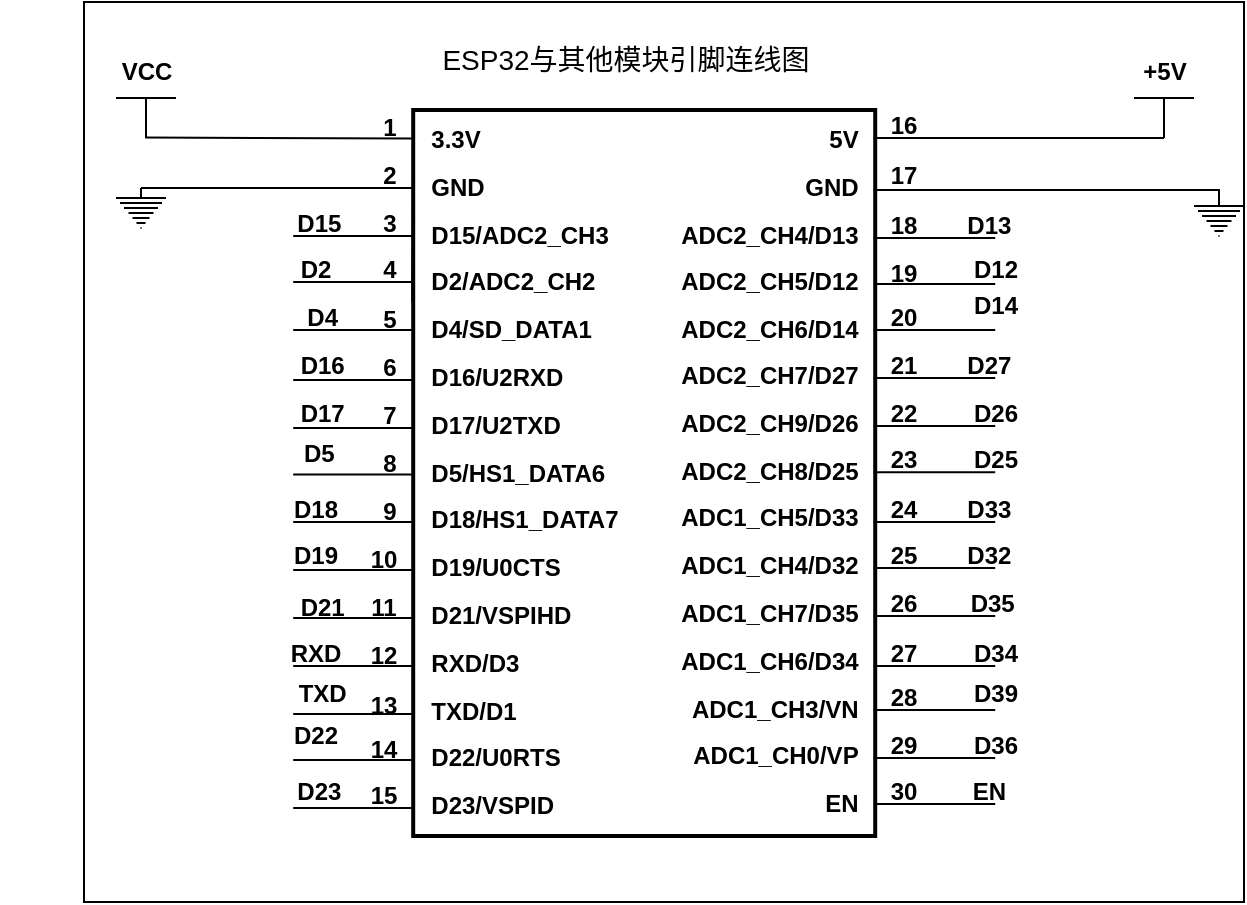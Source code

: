 <mxfile version="26.2.14">
  <diagram name="第 1 页" id="tG3BSYRX7-xQzSVzQyqf">
    <mxGraphModel dx="1008" dy="549" grid="1" gridSize="10" guides="1" tooltips="1" connect="1" arrows="1" fold="1" page="1" pageScale="1" pageWidth="827" pageHeight="1169" math="0" shadow="0">
      <root>
        <mxCell id="0" />
        <mxCell id="1" parent="0" />
        <mxCell id="YcuzAs7cK-M9zxSXpuNz-133" value="" style="rounded=0;whiteSpace=wrap;html=1;" vertex="1" parent="1">
          <mxGeometry x="124" y="106" width="580" height="450" as="geometry" />
        </mxCell>
        <mxCell id="YcuzAs7cK-M9zxSXpuNz-2" value="" style="rounded=0;whiteSpace=wrap;html=1;direction=south;container=1;strokeWidth=2;rotation=0;aspect=fixed;" vertex="1" parent="1">
          <mxGeometry x="288.6" y="160" width="231" height="363" as="geometry">
            <mxRectangle x="250" y="200" width="50" height="40" as="alternateBounds" />
          </mxGeometry>
        </mxCell>
        <mxCell id="YcuzAs7cK-M9zxSXpuNz-11" value="&lt;b&gt;&amp;nbsp; D2/ADC2_CH2&lt;/b&gt;" style="text;html=1;align=left;verticalAlign=middle;whiteSpace=wrap;rounded=0;" vertex="1" parent="YcuzAs7cK-M9zxSXpuNz-2">
          <mxGeometry x="0.85" y="71.396" width="110" height="30" as="geometry" />
        </mxCell>
        <mxCell id="YcuzAs7cK-M9zxSXpuNz-12" value="&lt;b&gt;&amp;nbsp; D4/SD_DATA1&lt;/b&gt;" style="text;html=1;align=left;verticalAlign=middle;whiteSpace=wrap;rounded=0;" vertex="1" parent="YcuzAs7cK-M9zxSXpuNz-2">
          <mxGeometry x="0.85" y="95.201" width="110" height="30" as="geometry" />
        </mxCell>
        <mxCell id="YcuzAs7cK-M9zxSXpuNz-13" value="&lt;b&gt;&amp;nbsp; D16/U2RXD&lt;/b&gt;" style="text;html=1;align=left;verticalAlign=middle;whiteSpace=wrap;rounded=0;" vertex="1" parent="YcuzAs7cK-M9zxSXpuNz-2">
          <mxGeometry x="0.85" y="118.996" width="100" height="30" as="geometry" />
        </mxCell>
        <mxCell id="YcuzAs7cK-M9zxSXpuNz-14" value="&lt;b&gt;&amp;nbsp; D17/U2TXD&lt;/b&gt;" style="text;html=1;align=left;verticalAlign=middle;whiteSpace=wrap;rounded=0;" vertex="1" parent="YcuzAs7cK-M9zxSXpuNz-2">
          <mxGeometry y="142.802" width="90" height="30" as="geometry" />
        </mxCell>
        <mxCell id="YcuzAs7cK-M9zxSXpuNz-15" value="&lt;b&gt;&amp;nbsp; D5/HS1_DATA6&lt;/b&gt;" style="text;html=1;align=left;verticalAlign=middle;whiteSpace=wrap;rounded=0;" vertex="1" parent="YcuzAs7cK-M9zxSXpuNz-2">
          <mxGeometry y="166.597" width="120" height="30" as="geometry" />
        </mxCell>
        <mxCell id="YcuzAs7cK-M9zxSXpuNz-16" value="&lt;b&gt;&amp;nbsp; D18/HS1_DATA7&lt;/b&gt;" style="text;html=1;align=left;verticalAlign=middle;whiteSpace=wrap;rounded=0;" vertex="1" parent="YcuzAs7cK-M9zxSXpuNz-2">
          <mxGeometry y="190.403" width="120" height="30" as="geometry" />
        </mxCell>
        <mxCell id="YcuzAs7cK-M9zxSXpuNz-17" value="&lt;b&gt;&amp;nbsp; D19/U0CTS&lt;/b&gt;" style="text;html=1;align=left;verticalAlign=middle;whiteSpace=wrap;rounded=0;" vertex="1" parent="YcuzAs7cK-M9zxSXpuNz-2">
          <mxGeometry y="214.198" width="90" height="30" as="geometry" />
        </mxCell>
        <mxCell id="YcuzAs7cK-M9zxSXpuNz-18" value="&lt;b&gt;&amp;nbsp; D21/VSPIHD&lt;/b&gt;" style="text;html=1;align=left;verticalAlign=middle;whiteSpace=wrap;rounded=0;" vertex="1" parent="YcuzAs7cK-M9zxSXpuNz-2">
          <mxGeometry y="238.004" width="100" height="30" as="geometry" />
        </mxCell>
        <mxCell id="YcuzAs7cK-M9zxSXpuNz-19" value="&lt;b&gt;&amp;nbsp; RXD/D3&lt;/b&gt;" style="text;html=1;align=left;verticalAlign=middle;whiteSpace=wrap;rounded=0;" vertex="1" parent="YcuzAs7cK-M9zxSXpuNz-2">
          <mxGeometry y="261.799" width="70" height="30" as="geometry" />
        </mxCell>
        <mxCell id="YcuzAs7cK-M9zxSXpuNz-20" value="&lt;b&gt;&amp;nbsp; TXD/D1&lt;/b&gt;" style="text;html=1;align=left;verticalAlign=middle;whiteSpace=wrap;rounded=0;" vertex="1" parent="YcuzAs7cK-M9zxSXpuNz-2">
          <mxGeometry y="285.604" width="70" height="30" as="geometry" />
        </mxCell>
        <mxCell id="YcuzAs7cK-M9zxSXpuNz-21" value="&lt;b&gt;&amp;nbsp; D22/U0RTS&lt;/b&gt;" style="text;html=1;align=left;verticalAlign=middle;whiteSpace=wrap;rounded=0;" vertex="1" parent="YcuzAs7cK-M9zxSXpuNz-2">
          <mxGeometry y="309.399" width="90" height="30" as="geometry" />
        </mxCell>
        <mxCell id="YcuzAs7cK-M9zxSXpuNz-22" value="&lt;b&gt;&amp;nbsp; D23/VSPID&lt;/b&gt;" style="text;html=1;align=left;verticalAlign=middle;whiteSpace=wrap;rounded=0;" vertex="1" parent="YcuzAs7cK-M9zxSXpuNz-2">
          <mxGeometry y="333.205" width="90" height="30" as="geometry" />
        </mxCell>
        <mxCell id="YcuzAs7cK-M9zxSXpuNz-23" value="&lt;b&gt;5V&amp;nbsp;&amp;nbsp;&lt;/b&gt;" style="text;html=1;align=right;verticalAlign=middle;whiteSpace=wrap;rounded=0;" vertex="1" parent="YcuzAs7cK-M9zxSXpuNz-2">
          <mxGeometry x="180.9" width="50" height="30" as="geometry" />
        </mxCell>
        <mxCell id="YcuzAs7cK-M9zxSXpuNz-26" value="&lt;b&gt;ADC2_CH4/D13&amp;nbsp;&amp;nbsp;&lt;/b&gt;" style="text;html=1;align=right;verticalAlign=middle;whiteSpace=wrap;rounded=0;" vertex="1" parent="YcuzAs7cK-M9zxSXpuNz-2">
          <mxGeometry x="110.9" y="47.601" width="120" height="30" as="geometry" />
        </mxCell>
        <mxCell id="YcuzAs7cK-M9zxSXpuNz-24" value="GND&amp;nbsp;&amp;nbsp;" style="text;html=1;align=right;verticalAlign=middle;whiteSpace=wrap;rounded=0;fontStyle=1" vertex="1" parent="YcuzAs7cK-M9zxSXpuNz-2">
          <mxGeometry x="110.9" y="23.8" width="120" height="30" as="geometry" />
        </mxCell>
        <mxCell id="YcuzAs7cK-M9zxSXpuNz-27" value="&lt;b&gt;ADC2_CH5/D12&amp;nbsp;&amp;nbsp;&lt;/b&gt;" style="text;html=1;align=right;verticalAlign=middle;whiteSpace=wrap;rounded=0;" vertex="1" parent="YcuzAs7cK-M9zxSXpuNz-2">
          <mxGeometry x="110.9" y="71.401" width="120" height="30" as="geometry" />
        </mxCell>
        <mxCell id="YcuzAs7cK-M9zxSXpuNz-28" value="&lt;b&gt;ADC2_CH6/D14&amp;nbsp;&amp;nbsp;&lt;/b&gt;" style="text;html=1;align=right;verticalAlign=middle;whiteSpace=wrap;rounded=0;" vertex="1" parent="YcuzAs7cK-M9zxSXpuNz-2">
          <mxGeometry x="110.9" y="95.201" width="120" height="30" as="geometry" />
        </mxCell>
        <mxCell id="YcuzAs7cK-M9zxSXpuNz-29" value="&lt;b&gt;ADC2_CH7/D27&amp;nbsp;&amp;nbsp;&lt;/b&gt;" style="text;html=1;align=right;verticalAlign=middle;whiteSpace=wrap;rounded=0;" vertex="1" parent="YcuzAs7cK-M9zxSXpuNz-2">
          <mxGeometry x="110.9" y="118.002" width="120" height="30" as="geometry" />
        </mxCell>
        <mxCell id="YcuzAs7cK-M9zxSXpuNz-30" value="&lt;b&gt;ADC2_CH9/D26&amp;nbsp;&amp;nbsp;&lt;/b&gt;" style="text;html=1;align=right;verticalAlign=middle;whiteSpace=wrap;rounded=0;" vertex="1" parent="YcuzAs7cK-M9zxSXpuNz-2">
          <mxGeometry x="110.9" y="141.802" width="120" height="30" as="geometry" />
        </mxCell>
        <mxCell id="YcuzAs7cK-M9zxSXpuNz-31" value="&lt;b&gt;ADC2_CH8/D25&amp;nbsp;&amp;nbsp;&lt;/b&gt;" style="text;html=1;align=right;verticalAlign=middle;whiteSpace=wrap;rounded=0;" vertex="1" parent="YcuzAs7cK-M9zxSXpuNz-2">
          <mxGeometry x="110.9" y="165.602" width="120" height="30" as="geometry" />
        </mxCell>
        <mxCell id="YcuzAs7cK-M9zxSXpuNz-32" value="&lt;b&gt;ADC1_CH5/D33&amp;nbsp;&amp;nbsp;&lt;/b&gt;" style="text;html=1;align=right;verticalAlign=middle;whiteSpace=wrap;rounded=0;" vertex="1" parent="YcuzAs7cK-M9zxSXpuNz-2">
          <mxGeometry x="110.9" y="189.402" width="120" height="30" as="geometry" />
        </mxCell>
        <mxCell id="YcuzAs7cK-M9zxSXpuNz-33" value="&lt;b&gt;ADC1_CH4/D32&amp;nbsp;&amp;nbsp;&lt;/b&gt;" style="text;html=1;align=right;verticalAlign=middle;whiteSpace=wrap;rounded=0;" vertex="1" parent="YcuzAs7cK-M9zxSXpuNz-2">
          <mxGeometry x="110.9" y="213.203" width="120" height="30" as="geometry" />
        </mxCell>
        <mxCell id="YcuzAs7cK-M9zxSXpuNz-34" value="&lt;b&gt;ADC1_CH7/D35&amp;nbsp;&amp;nbsp;&lt;/b&gt;" style="text;html=1;align=right;verticalAlign=middle;whiteSpace=wrap;rounded=0;" vertex="1" parent="YcuzAs7cK-M9zxSXpuNz-2">
          <mxGeometry x="110.9" y="237.003" width="120" height="30" as="geometry" />
        </mxCell>
        <mxCell id="YcuzAs7cK-M9zxSXpuNz-35" value="&lt;b&gt;ADC1_CH6/D34&amp;nbsp;&amp;nbsp;&lt;/b&gt;" style="text;html=1;align=right;verticalAlign=middle;whiteSpace=wrap;rounded=0;" vertex="1" parent="YcuzAs7cK-M9zxSXpuNz-2">
          <mxGeometry x="110.9" y="260.803" width="120" height="30" as="geometry" />
        </mxCell>
        <mxCell id="YcuzAs7cK-M9zxSXpuNz-36" value="&lt;b&gt;ADC1_CH3/VN&amp;nbsp;&amp;nbsp;&lt;/b&gt;" style="text;html=1;align=right;verticalAlign=middle;whiteSpace=wrap;rounded=0;" vertex="1" parent="YcuzAs7cK-M9zxSXpuNz-2">
          <mxGeometry x="120.9" y="284.604" width="110" height="30" as="geometry" />
        </mxCell>
        <mxCell id="YcuzAs7cK-M9zxSXpuNz-37" value="&lt;b&gt;ADC1_CH0/VP&amp;nbsp;&amp;nbsp;&lt;/b&gt;" style="text;html=1;align=right;verticalAlign=middle;whiteSpace=wrap;rounded=0;" vertex="1" parent="YcuzAs7cK-M9zxSXpuNz-2">
          <mxGeometry x="120.9" y="308.404" width="110" height="30" as="geometry" />
        </mxCell>
        <mxCell id="YcuzAs7cK-M9zxSXpuNz-38" value="&lt;b&gt;EN&amp;nbsp;&amp;nbsp;&lt;/b&gt;" style="text;html=1;align=right;verticalAlign=middle;whiteSpace=wrap;rounded=0;" vertex="1" parent="YcuzAs7cK-M9zxSXpuNz-2">
          <mxGeometry x="180.9" y="332.204" width="50" height="30" as="geometry" />
        </mxCell>
        <mxCell id="YcuzAs7cK-M9zxSXpuNz-10" value="&lt;b&gt;&amp;nbsp; D15/ADC2_CH3&lt;/b&gt;" style="text;html=1;align=left;verticalAlign=middle;whiteSpace=wrap;rounded=0;" vertex="1" parent="YcuzAs7cK-M9zxSXpuNz-2">
          <mxGeometry x="0.858" y="47.601" width="120" height="30" as="geometry" />
        </mxCell>
        <mxCell id="YcuzAs7cK-M9zxSXpuNz-9" value="&lt;b&gt;&amp;nbsp; GND&lt;/b&gt;" style="text;html=1;align=left;verticalAlign=middle;whiteSpace=wrap;rounded=0;" vertex="1" parent="YcuzAs7cK-M9zxSXpuNz-2">
          <mxGeometry x="0.86" y="23.8" width="60" height="30" as="geometry" />
        </mxCell>
        <mxCell id="YcuzAs7cK-M9zxSXpuNz-8" value="&lt;b&gt;&amp;nbsp; 3.3V&lt;/b&gt;" style="text;html=1;align=left;verticalAlign=middle;whiteSpace=wrap;rounded=0;" vertex="1" parent="YcuzAs7cK-M9zxSXpuNz-2">
          <mxGeometry x="0.855" width="50" height="30" as="geometry" />
        </mxCell>
        <mxCell id="YcuzAs7cK-M9zxSXpuNz-7" value="&lt;font style=&quot;font-size: 14px;&quot;&gt;ESP32与其他模块引脚连线图&lt;/font&gt;" style="text;html=1;align=center;verticalAlign=middle;whiteSpace=wrap;rounded=0;" vertex="1" parent="1">
          <mxGeometry x="269.6" y="120" width="250" height="30" as="geometry" />
        </mxCell>
        <mxCell id="YcuzAs7cK-M9zxSXpuNz-102" value="" style="endArrow=none;html=1;rounded=0;edgeStyle=orthogonalEdgeStyle;exitX=0.486;exitY=0.16;exitDx=0;exitDy=0;exitPerimeter=0;" edge="1" parent="1">
          <mxGeometry width="50" height="50" relative="1" as="geometry">
            <mxPoint x="154.58" y="173.8" as="sourcePoint" />
            <mxPoint x="288.12" y="256" as="targetPoint" />
          </mxGeometry>
        </mxCell>
        <mxCell id="YcuzAs7cK-M9zxSXpuNz-103" value="" style="endArrow=none;html=1;rounded=0;exitX=0.5;exitY=0;exitDx=0;exitDy=0;exitPerimeter=0;" edge="1" parent="1" source="YcuzAs7cK-M9zxSXpuNz-240">
          <mxGeometry width="50" height="50" relative="1" as="geometry">
            <mxPoint x="228.6" y="199" as="sourcePoint" />
            <mxPoint x="288.6" y="199" as="targetPoint" />
          </mxGeometry>
        </mxCell>
        <mxCell id="YcuzAs7cK-M9zxSXpuNz-104" value="" style="endArrow=none;html=1;rounded=0;" edge="1" parent="1">
          <mxGeometry width="50" height="50" relative="1" as="geometry">
            <mxPoint x="228.6" y="223" as="sourcePoint" />
            <mxPoint x="288.6" y="223" as="targetPoint" />
          </mxGeometry>
        </mxCell>
        <mxCell id="YcuzAs7cK-M9zxSXpuNz-105" value="" style="endArrow=none;html=1;rounded=0;" edge="1" parent="1">
          <mxGeometry width="50" height="50" relative="1" as="geometry">
            <mxPoint x="228.6" y="246" as="sourcePoint" />
            <mxPoint x="288.6" y="246" as="targetPoint" />
          </mxGeometry>
        </mxCell>
        <mxCell id="YcuzAs7cK-M9zxSXpuNz-106" value="" style="endArrow=none;html=1;rounded=0;" edge="1" parent="1">
          <mxGeometry width="50" height="50" relative="1" as="geometry">
            <mxPoint x="228.6" y="270" as="sourcePoint" />
            <mxPoint x="288.6" y="270" as="targetPoint" />
          </mxGeometry>
        </mxCell>
        <mxCell id="YcuzAs7cK-M9zxSXpuNz-107" value="" style="endArrow=none;html=1;rounded=0;" edge="1" parent="1">
          <mxGeometry width="50" height="50" relative="1" as="geometry">
            <mxPoint x="228.6" y="295" as="sourcePoint" />
            <mxPoint x="288.6" y="295" as="targetPoint" />
          </mxGeometry>
        </mxCell>
        <mxCell id="YcuzAs7cK-M9zxSXpuNz-108" value="" style="endArrow=none;html=1;rounded=0;" edge="1" parent="1">
          <mxGeometry width="50" height="50" relative="1" as="geometry">
            <mxPoint x="228.6" y="319" as="sourcePoint" />
            <mxPoint x="288.6" y="319" as="targetPoint" />
          </mxGeometry>
        </mxCell>
        <mxCell id="YcuzAs7cK-M9zxSXpuNz-109" value="" style="endArrow=none;html=1;rounded=0;" edge="1" parent="1">
          <mxGeometry width="50" height="50" relative="1" as="geometry">
            <mxPoint x="228.6" y="342.21" as="sourcePoint" />
            <mxPoint x="288.6" y="342.21" as="targetPoint" />
          </mxGeometry>
        </mxCell>
        <mxCell id="YcuzAs7cK-M9zxSXpuNz-110" value="" style="endArrow=none;html=1;rounded=0;" edge="1" parent="1">
          <mxGeometry width="50" height="50" relative="1" as="geometry">
            <mxPoint x="228.6" y="366" as="sourcePoint" />
            <mxPoint x="288.6" y="366" as="targetPoint" />
          </mxGeometry>
        </mxCell>
        <mxCell id="YcuzAs7cK-M9zxSXpuNz-111" value="" style="endArrow=none;html=1;rounded=0;" edge="1" parent="1">
          <mxGeometry width="50" height="50" relative="1" as="geometry">
            <mxPoint x="228.6" y="390" as="sourcePoint" />
            <mxPoint x="288.6" y="390" as="targetPoint" />
          </mxGeometry>
        </mxCell>
        <mxCell id="YcuzAs7cK-M9zxSXpuNz-112" value="" style="endArrow=none;html=1;rounded=0;" edge="1" parent="1">
          <mxGeometry width="50" height="50" relative="1" as="geometry">
            <mxPoint x="228.6" y="414" as="sourcePoint" />
            <mxPoint x="288.6" y="414" as="targetPoint" />
          </mxGeometry>
        </mxCell>
        <mxCell id="YcuzAs7cK-M9zxSXpuNz-113" value="" style="endArrow=none;html=1;rounded=0;" edge="1" parent="1">
          <mxGeometry width="50" height="50" relative="1" as="geometry">
            <mxPoint x="228.6" y="438" as="sourcePoint" />
            <mxPoint x="288.6" y="438" as="targetPoint" />
          </mxGeometry>
        </mxCell>
        <mxCell id="YcuzAs7cK-M9zxSXpuNz-114" value="" style="endArrow=none;html=1;rounded=0;" edge="1" parent="1">
          <mxGeometry width="50" height="50" relative="1" as="geometry">
            <mxPoint x="228.6" y="462" as="sourcePoint" />
            <mxPoint x="288.6" y="462" as="targetPoint" />
          </mxGeometry>
        </mxCell>
        <mxCell id="YcuzAs7cK-M9zxSXpuNz-115" value="" style="endArrow=none;html=1;rounded=0;" edge="1" parent="1">
          <mxGeometry width="50" height="50" relative="1" as="geometry">
            <mxPoint x="228.6" y="485" as="sourcePoint" />
            <mxPoint x="288.6" y="485" as="targetPoint" />
          </mxGeometry>
        </mxCell>
        <mxCell id="YcuzAs7cK-M9zxSXpuNz-116" value="" style="endArrow=none;html=1;rounded=0;" edge="1" parent="1">
          <mxGeometry width="50" height="50" relative="1" as="geometry">
            <mxPoint x="228.6" y="509" as="sourcePoint" />
            <mxPoint x="288.6" y="509" as="targetPoint" />
          </mxGeometry>
        </mxCell>
        <mxCell id="YcuzAs7cK-M9zxSXpuNz-117" value="" style="endArrow=none;html=1;rounded=0;entryX=0.5;entryY=0;entryDx=0;entryDy=0;entryPerimeter=0;" edge="1" parent="1" target="YcuzAs7cK-M9zxSXpuNz-260">
          <mxGeometry width="50" height="50" relative="1" as="geometry">
            <mxPoint x="519.6" y="174" as="sourcePoint" />
            <mxPoint x="579.6" y="174" as="targetPoint" />
          </mxGeometry>
        </mxCell>
        <mxCell id="YcuzAs7cK-M9zxSXpuNz-119" value="" style="endArrow=none;html=1;rounded=0;entryX=0.5;entryY=0;entryDx=0;entryDy=0;entryPerimeter=0;edgeStyle=orthogonalEdgeStyle;" edge="1" parent="1" target="YcuzAs7cK-M9zxSXpuNz-249">
          <mxGeometry width="50" height="50" relative="1" as="geometry">
            <mxPoint x="519.6" y="199" as="sourcePoint" />
            <mxPoint x="579.6" y="199" as="targetPoint" />
            <Array as="points">
              <mxPoint x="520" y="200" />
              <mxPoint x="692" y="200" />
            </Array>
          </mxGeometry>
        </mxCell>
        <mxCell id="YcuzAs7cK-M9zxSXpuNz-120" value="" style="endArrow=none;html=1;rounded=0;" edge="1" parent="1">
          <mxGeometry width="50" height="50" relative="1" as="geometry">
            <mxPoint x="519.6" y="224" as="sourcePoint" />
            <mxPoint x="579.6" y="224" as="targetPoint" />
          </mxGeometry>
        </mxCell>
        <mxCell id="YcuzAs7cK-M9zxSXpuNz-121" value="" style="endArrow=none;html=1;rounded=0;" edge="1" parent="1">
          <mxGeometry width="50" height="50" relative="1" as="geometry">
            <mxPoint x="519.6" y="247" as="sourcePoint" />
            <mxPoint x="579.6" y="247" as="targetPoint" />
          </mxGeometry>
        </mxCell>
        <mxCell id="YcuzAs7cK-M9zxSXpuNz-122" value="" style="endArrow=none;html=1;rounded=0;" edge="1" parent="1">
          <mxGeometry width="50" height="50" relative="1" as="geometry">
            <mxPoint x="519.6" y="270" as="sourcePoint" />
            <mxPoint x="579.6" y="270" as="targetPoint" />
          </mxGeometry>
        </mxCell>
        <mxCell id="YcuzAs7cK-M9zxSXpuNz-123" value="" style="endArrow=none;html=1;rounded=0;" edge="1" parent="1">
          <mxGeometry width="50" height="50" relative="1" as="geometry">
            <mxPoint x="519.6" y="294" as="sourcePoint" />
            <mxPoint x="579.6" y="294" as="targetPoint" />
          </mxGeometry>
        </mxCell>
        <mxCell id="YcuzAs7cK-M9zxSXpuNz-124" value="" style="endArrow=none;html=1;rounded=0;" edge="1" parent="1">
          <mxGeometry width="50" height="50" relative="1" as="geometry">
            <mxPoint x="519.6" y="318" as="sourcePoint" />
            <mxPoint x="579.6" y="318" as="targetPoint" />
          </mxGeometry>
        </mxCell>
        <mxCell id="YcuzAs7cK-M9zxSXpuNz-125" value="" style="endArrow=none;html=1;rounded=0;" edge="1" parent="1">
          <mxGeometry width="50" height="50" relative="1" as="geometry">
            <mxPoint x="519.6" y="341.16" as="sourcePoint" />
            <mxPoint x="579.6" y="341.16" as="targetPoint" />
          </mxGeometry>
        </mxCell>
        <mxCell id="YcuzAs7cK-M9zxSXpuNz-126" value="" style="endArrow=none;html=1;rounded=0;" edge="1" parent="1">
          <mxGeometry width="50" height="50" relative="1" as="geometry">
            <mxPoint x="519.6" y="366" as="sourcePoint" />
            <mxPoint x="579.6" y="366" as="targetPoint" />
          </mxGeometry>
        </mxCell>
        <mxCell id="YcuzAs7cK-M9zxSXpuNz-127" value="" style="endArrow=none;html=1;rounded=0;" edge="1" parent="1">
          <mxGeometry width="50" height="50" relative="1" as="geometry">
            <mxPoint x="519.6" y="389" as="sourcePoint" />
            <mxPoint x="579.6" y="389" as="targetPoint" />
          </mxGeometry>
        </mxCell>
        <mxCell id="YcuzAs7cK-M9zxSXpuNz-128" value="" style="endArrow=none;html=1;rounded=0;" edge="1" parent="1">
          <mxGeometry width="50" height="50" relative="1" as="geometry">
            <mxPoint x="519.6" y="413" as="sourcePoint" />
            <mxPoint x="579.6" y="413" as="targetPoint" />
          </mxGeometry>
        </mxCell>
        <mxCell id="YcuzAs7cK-M9zxSXpuNz-129" value="" style="endArrow=none;html=1;rounded=0;" edge="1" parent="1">
          <mxGeometry width="50" height="50" relative="1" as="geometry">
            <mxPoint x="519.6" y="438" as="sourcePoint" />
            <mxPoint x="579.6" y="438" as="targetPoint" />
          </mxGeometry>
        </mxCell>
        <mxCell id="YcuzAs7cK-M9zxSXpuNz-130" value="" style="endArrow=none;html=1;rounded=0;" edge="1" parent="1">
          <mxGeometry width="50" height="50" relative="1" as="geometry">
            <mxPoint x="519.6" y="460" as="sourcePoint" />
            <mxPoint x="579.6" y="460" as="targetPoint" />
          </mxGeometry>
        </mxCell>
        <mxCell id="YcuzAs7cK-M9zxSXpuNz-131" value="" style="endArrow=none;html=1;rounded=0;" edge="1" parent="1">
          <mxGeometry width="50" height="50" relative="1" as="geometry">
            <mxPoint x="519.6" y="484" as="sourcePoint" />
            <mxPoint x="579.6" y="484" as="targetPoint" />
          </mxGeometry>
        </mxCell>
        <mxCell id="YcuzAs7cK-M9zxSXpuNz-132" value="" style="endArrow=none;html=1;rounded=0;" edge="1" parent="1">
          <mxGeometry width="50" height="50" relative="1" as="geometry">
            <mxPoint x="519.6" y="507" as="sourcePoint" />
            <mxPoint x="579.6" y="507" as="targetPoint" />
          </mxGeometry>
        </mxCell>
        <mxCell id="YcuzAs7cK-M9zxSXpuNz-137" value="&lt;b&gt;1&lt;/b&gt;" style="text;html=1;align=center;verticalAlign=middle;whiteSpace=wrap;rounded=0;" vertex="1" parent="1">
          <mxGeometry x="247" y="154" width="60" height="30" as="geometry" />
        </mxCell>
        <mxCell id="YcuzAs7cK-M9zxSXpuNz-139" value="&lt;b&gt;2&lt;/b&gt;" style="text;html=1;align=center;verticalAlign=middle;whiteSpace=wrap;rounded=0;" vertex="1" parent="1">
          <mxGeometry x="247" y="178" width="60" height="30" as="geometry" />
        </mxCell>
        <mxCell id="YcuzAs7cK-M9zxSXpuNz-140" value="&lt;b&gt;3&lt;/b&gt;" style="text;html=1;align=center;verticalAlign=middle;whiteSpace=wrap;rounded=0;" vertex="1" parent="1">
          <mxGeometry x="247" y="203" width="60" height="27" as="geometry" />
        </mxCell>
        <mxCell id="YcuzAs7cK-M9zxSXpuNz-141" value="&lt;b&gt;4&lt;/b&gt;" style="text;html=1;align=center;verticalAlign=middle;whiteSpace=wrap;rounded=0;" vertex="1" parent="1">
          <mxGeometry x="247" y="225" width="60" height="30" as="geometry" />
        </mxCell>
        <mxCell id="YcuzAs7cK-M9zxSXpuNz-143" value="&lt;b&gt;5&lt;/b&gt;" style="text;html=1;align=center;verticalAlign=middle;whiteSpace=wrap;rounded=0;" vertex="1" parent="1">
          <mxGeometry x="247" y="250" width="60" height="30" as="geometry" />
        </mxCell>
        <mxCell id="YcuzAs7cK-M9zxSXpuNz-144" value="&lt;b&gt;6&lt;/b&gt;" style="text;html=1;align=center;verticalAlign=middle;whiteSpace=wrap;rounded=0;" vertex="1" parent="1">
          <mxGeometry x="247" y="274" width="60" height="30" as="geometry" />
        </mxCell>
        <mxCell id="YcuzAs7cK-M9zxSXpuNz-145" value="&lt;b&gt;7&lt;/b&gt;" style="text;html=1;align=center;verticalAlign=middle;whiteSpace=wrap;rounded=0;" vertex="1" parent="1">
          <mxGeometry x="247" y="298" width="60" height="30" as="geometry" />
        </mxCell>
        <mxCell id="YcuzAs7cK-M9zxSXpuNz-146" value="&lt;b&gt;8&lt;/b&gt;" style="text;html=1;align=center;verticalAlign=middle;whiteSpace=wrap;rounded=0;" vertex="1" parent="1">
          <mxGeometry x="247" y="317" width="60" height="39" as="geometry" />
        </mxCell>
        <mxCell id="YcuzAs7cK-M9zxSXpuNz-147" value="&lt;b&gt;9&lt;/b&gt;" style="text;html=1;align=center;verticalAlign=middle;whiteSpace=wrap;rounded=0;" vertex="1" parent="1">
          <mxGeometry x="247" y="346" width="60" height="30" as="geometry" />
        </mxCell>
        <mxCell id="YcuzAs7cK-M9zxSXpuNz-148" value="&lt;b&gt;10&lt;/b&gt;" style="text;html=1;align=center;verticalAlign=middle;whiteSpace=wrap;rounded=0;" vertex="1" parent="1">
          <mxGeometry x="244" y="370" width="60" height="30" as="geometry" />
        </mxCell>
        <mxCell id="YcuzAs7cK-M9zxSXpuNz-151" value="&lt;b&gt;11&lt;/b&gt;" style="text;html=1;align=center;verticalAlign=middle;whiteSpace=wrap;rounded=0;" vertex="1" parent="1">
          <mxGeometry x="244" y="394" width="60" height="30" as="geometry" />
        </mxCell>
        <mxCell id="YcuzAs7cK-M9zxSXpuNz-154" value="&lt;b&gt;12&lt;/b&gt;" style="text;html=1;align=center;verticalAlign=middle;whiteSpace=wrap;rounded=0;" vertex="1" parent="1">
          <mxGeometry x="244" y="418" width="60" height="30" as="geometry" />
        </mxCell>
        <mxCell id="YcuzAs7cK-M9zxSXpuNz-155" value="&lt;b&gt;13&lt;/b&gt;" style="text;html=1;align=center;verticalAlign=middle;whiteSpace=wrap;rounded=0;" vertex="1" parent="1">
          <mxGeometry x="244" y="443" width="60" height="30" as="geometry" />
        </mxCell>
        <mxCell id="YcuzAs7cK-M9zxSXpuNz-156" value="&lt;b&gt;14&lt;/b&gt;" style="text;html=1;align=center;verticalAlign=middle;whiteSpace=wrap;rounded=0;" vertex="1" parent="1">
          <mxGeometry x="244" y="467" width="60" height="26" as="geometry" />
        </mxCell>
        <mxCell id="YcuzAs7cK-M9zxSXpuNz-159" value="&lt;b&gt;15&lt;/b&gt;" style="text;html=1;align=center;verticalAlign=middle;whiteSpace=wrap;rounded=0;" vertex="1" parent="1">
          <mxGeometry x="244" y="488" width="60" height="30" as="geometry" />
        </mxCell>
        <mxCell id="YcuzAs7cK-M9zxSXpuNz-160" value="&lt;b&gt;16&lt;/b&gt;" style="text;html=1;align=center;verticalAlign=middle;whiteSpace=wrap;rounded=0;" vertex="1" parent="1">
          <mxGeometry x="504" y="153" width="60" height="30" as="geometry" />
        </mxCell>
        <mxCell id="YcuzAs7cK-M9zxSXpuNz-161" value="&lt;b&gt;17&lt;/b&gt;" style="text;html=1;align=center;verticalAlign=middle;whiteSpace=wrap;rounded=0;" vertex="1" parent="1">
          <mxGeometry x="504" y="178" width="60" height="30" as="geometry" />
        </mxCell>
        <mxCell id="YcuzAs7cK-M9zxSXpuNz-162" value="&lt;b&gt;18&lt;/b&gt;" style="text;html=1;align=center;verticalAlign=middle;whiteSpace=wrap;rounded=0;" vertex="1" parent="1">
          <mxGeometry x="504" y="203" width="60" height="30" as="geometry" />
        </mxCell>
        <mxCell id="YcuzAs7cK-M9zxSXpuNz-165" value="&lt;b&gt;19&lt;/b&gt;" style="text;html=1;align=center;verticalAlign=middle;whiteSpace=wrap;rounded=0;" vertex="1" parent="1">
          <mxGeometry x="504" y="227" width="60" height="30" as="geometry" />
        </mxCell>
        <mxCell id="YcuzAs7cK-M9zxSXpuNz-166" value="&lt;b&gt;20&lt;/b&gt;" style="text;html=1;align=center;verticalAlign=middle;whiteSpace=wrap;rounded=0;" vertex="1" parent="1">
          <mxGeometry x="504" y="249" width="60" height="30" as="geometry" />
        </mxCell>
        <mxCell id="YcuzAs7cK-M9zxSXpuNz-167" value="&lt;b&gt;21&lt;/b&gt;" style="text;html=1;align=center;verticalAlign=middle;whiteSpace=wrap;rounded=0;" vertex="1" parent="1">
          <mxGeometry x="504" y="273" width="60" height="30" as="geometry" />
        </mxCell>
        <mxCell id="YcuzAs7cK-M9zxSXpuNz-170" value="&lt;b&gt;22&lt;/b&gt;" style="text;html=1;align=center;verticalAlign=middle;whiteSpace=wrap;rounded=0;" vertex="1" parent="1">
          <mxGeometry x="504" y="297" width="60" height="30" as="geometry" />
        </mxCell>
        <mxCell id="YcuzAs7cK-M9zxSXpuNz-171" value="&lt;b&gt;23&lt;/b&gt;" style="text;html=1;align=center;verticalAlign=middle;whiteSpace=wrap;rounded=0;" vertex="1" parent="1">
          <mxGeometry x="504" y="320" width="60" height="30" as="geometry" />
        </mxCell>
        <mxCell id="YcuzAs7cK-M9zxSXpuNz-172" value="&lt;b&gt;24&lt;/b&gt;" style="text;html=1;align=center;verticalAlign=middle;whiteSpace=wrap;rounded=0;" vertex="1" parent="1">
          <mxGeometry x="504" y="345" width="60" height="30" as="geometry" />
        </mxCell>
        <mxCell id="YcuzAs7cK-M9zxSXpuNz-176" value="&lt;b&gt;25&lt;/b&gt;" style="text;html=1;align=center;verticalAlign=middle;whiteSpace=wrap;rounded=0;" vertex="1" parent="1">
          <mxGeometry x="504" y="368" width="60" height="30" as="geometry" />
        </mxCell>
        <mxCell id="YcuzAs7cK-M9zxSXpuNz-178" value="&lt;b&gt;26&lt;/b&gt;" style="text;html=1;align=center;verticalAlign=middle;whiteSpace=wrap;rounded=0;" vertex="1" parent="1">
          <mxGeometry x="504" y="392" width="60" height="30" as="geometry" />
        </mxCell>
        <mxCell id="YcuzAs7cK-M9zxSXpuNz-179" value="&lt;b&gt;27&lt;/b&gt;" style="text;html=1;align=center;verticalAlign=middle;whiteSpace=wrap;rounded=0;" vertex="1" parent="1">
          <mxGeometry x="504" y="417" width="60" height="30" as="geometry" />
        </mxCell>
        <mxCell id="YcuzAs7cK-M9zxSXpuNz-180" value="&lt;b&gt;28&lt;/b&gt;" style="text;html=1;align=center;verticalAlign=middle;whiteSpace=wrap;rounded=0;" vertex="1" parent="1">
          <mxGeometry x="504" y="439" width="60" height="30" as="geometry" />
        </mxCell>
        <mxCell id="YcuzAs7cK-M9zxSXpuNz-182" value="&lt;b&gt;29&lt;/b&gt;" style="text;html=1;align=center;verticalAlign=middle;whiteSpace=wrap;rounded=0;" vertex="1" parent="1">
          <mxGeometry x="504" y="463" width="60" height="30" as="geometry" />
        </mxCell>
        <mxCell id="YcuzAs7cK-M9zxSXpuNz-183" value="&lt;b&gt;30&lt;/b&gt;" style="text;html=1;align=center;verticalAlign=middle;whiteSpace=wrap;rounded=0;" vertex="1" parent="1">
          <mxGeometry x="504" y="486" width="60" height="30" as="geometry" />
        </mxCell>
        <mxCell id="YcuzAs7cK-M9zxSXpuNz-186" value="&lt;b style=&quot;text-align: left;&quot;&gt;&amp;nbsp;D15&lt;/b&gt;" style="text;html=1;align=center;verticalAlign=middle;whiteSpace=wrap;rounded=0;" vertex="1" parent="1">
          <mxGeometry x="209.6" y="202" width="60" height="30" as="geometry" />
        </mxCell>
        <mxCell id="YcuzAs7cK-M9zxSXpuNz-189" value="&lt;b&gt;D2&lt;/b&gt;" style="text;html=1;align=center;verticalAlign=middle;whiteSpace=wrap;rounded=0;" vertex="1" parent="1">
          <mxGeometry x="209.6" y="225" width="60" height="30" as="geometry" />
        </mxCell>
        <mxCell id="YcuzAs7cK-M9zxSXpuNz-191" value="&lt;b style=&quot;text-align: left;&quot;&gt;&amp;nbsp; D4&lt;/b&gt;" style="text;html=1;align=center;verticalAlign=middle;whiteSpace=wrap;rounded=0;" vertex="1" parent="1">
          <mxGeometry x="209.6" y="249" width="60" height="30" as="geometry" />
        </mxCell>
        <mxCell id="YcuzAs7cK-M9zxSXpuNz-192" value="&lt;b style=&quot;text-align: left;&quot;&gt;&amp;nbsp; D16&lt;/b&gt;" style="text;html=1;align=center;verticalAlign=middle;whiteSpace=wrap;rounded=0;" vertex="1" parent="1">
          <mxGeometry x="209.6" y="273" width="60" height="30" as="geometry" />
        </mxCell>
        <mxCell id="YcuzAs7cK-M9zxSXpuNz-193" value="&lt;b style=&quot;text-align: left;&quot;&gt;&amp;nbsp; D17&lt;/b&gt;" style="text;html=1;align=center;verticalAlign=middle;whiteSpace=wrap;rounded=0;" vertex="1" parent="1">
          <mxGeometry x="209.6" y="297" width="60" height="30" as="geometry" />
        </mxCell>
        <mxCell id="YcuzAs7cK-M9zxSXpuNz-194" value="&lt;b style=&quot;text-align: left;&quot;&gt;&amp;nbsp;D5&lt;/b&gt;" style="text;html=1;align=center;verticalAlign=middle;whiteSpace=wrap;rounded=0;" vertex="1" parent="1">
          <mxGeometry x="209.6" y="317" width="60" height="30" as="geometry" />
        </mxCell>
        <mxCell id="YcuzAs7cK-M9zxSXpuNz-195" value="&lt;b style=&quot;text-align: left;&quot;&gt;D18&lt;/b&gt;" style="text;html=1;align=center;verticalAlign=middle;whiteSpace=wrap;rounded=0;" vertex="1" parent="1">
          <mxGeometry x="209.6" y="345" width="60" height="30" as="geometry" />
        </mxCell>
        <mxCell id="YcuzAs7cK-M9zxSXpuNz-196" value="&lt;b style=&quot;text-align: left;&quot;&gt;D19&lt;/b&gt;" style="text;html=1;align=center;verticalAlign=middle;whiteSpace=wrap;rounded=0;" vertex="1" parent="1">
          <mxGeometry x="209.6" y="368" width="60" height="30" as="geometry" />
        </mxCell>
        <mxCell id="YcuzAs7cK-M9zxSXpuNz-197" value="&lt;b style=&quot;text-align: left;&quot;&gt;&amp;nbsp; D21&lt;/b&gt;" style="text;html=1;align=center;verticalAlign=middle;whiteSpace=wrap;rounded=0;" vertex="1" parent="1">
          <mxGeometry x="209.6" y="394" width="60" height="30" as="geometry" />
        </mxCell>
        <mxCell id="YcuzAs7cK-M9zxSXpuNz-198" value="&lt;b style=&quot;text-align: left;&quot;&gt;RXD&lt;/b&gt;" style="text;html=1;align=center;verticalAlign=middle;whiteSpace=wrap;rounded=0;" vertex="1" parent="1">
          <mxGeometry x="209.6" y="417" width="60" height="30" as="geometry" />
        </mxCell>
        <mxCell id="YcuzAs7cK-M9zxSXpuNz-199" value="&lt;b style=&quot;text-align: left;&quot;&gt;&amp;nbsp; TXD&lt;/b&gt;" style="text;html=1;align=center;verticalAlign=middle;whiteSpace=wrap;rounded=0;" vertex="1" parent="1">
          <mxGeometry x="209.6" y="437" width="60" height="30" as="geometry" />
        </mxCell>
        <mxCell id="YcuzAs7cK-M9zxSXpuNz-201" value="&lt;b style=&quot;text-align: left;&quot;&gt;D22&lt;/b&gt;" style="text;html=1;align=center;verticalAlign=middle;whiteSpace=wrap;rounded=0;" vertex="1" parent="1">
          <mxGeometry x="209.6" y="458" width="60" height="30" as="geometry" />
        </mxCell>
        <mxCell id="YcuzAs7cK-M9zxSXpuNz-202" value="&lt;b style=&quot;text-align: right;&quot;&gt;D27&amp;nbsp;&amp;nbsp;&lt;/b&gt;" style="text;html=1;align=center;verticalAlign=middle;whiteSpace=wrap;rounded=0;" vertex="1" parent="1">
          <mxGeometry x="550" y="273" width="60" height="30" as="geometry" />
        </mxCell>
        <mxCell id="YcuzAs7cK-M9zxSXpuNz-204" value="&lt;b style=&quot;text-align: left;&quot;&gt;&amp;nbsp;D23&lt;/b&gt;" style="text;html=1;align=center;verticalAlign=middle;whiteSpace=wrap;rounded=0;" vertex="1" parent="1">
          <mxGeometry x="209.6" y="486" width="60" height="30" as="geometry" />
        </mxCell>
        <mxCell id="YcuzAs7cK-M9zxSXpuNz-205" value="&lt;b style=&quot;text-align: right;&quot;&gt;D13&amp;nbsp;&amp;nbsp;&lt;/b&gt;" style="text;html=1;align=center;verticalAlign=middle;whiteSpace=wrap;rounded=0;" vertex="1" parent="1">
          <mxGeometry x="550" y="203" width="60" height="30" as="geometry" />
        </mxCell>
        <mxCell id="YcuzAs7cK-M9zxSXpuNz-206" value="&lt;b style=&quot;text-align: right;&quot;&gt;D12&lt;/b&gt;" style="text;html=1;align=center;verticalAlign=middle;whiteSpace=wrap;rounded=0;" vertex="1" parent="1">
          <mxGeometry x="550" y="225" width="60" height="30" as="geometry" />
        </mxCell>
        <mxCell id="YcuzAs7cK-M9zxSXpuNz-207" value="&lt;b style=&quot;text-align: right;&quot;&gt;D14&lt;/b&gt;" style="text;html=1;align=center;verticalAlign=middle;whiteSpace=wrap;rounded=0;" vertex="1" parent="1">
          <mxGeometry x="550" y="243" width="60" height="30" as="geometry" />
        </mxCell>
        <mxCell id="YcuzAs7cK-M9zxSXpuNz-210" value="&lt;b style=&quot;text-align: right;&quot;&gt;D26&lt;/b&gt;" style="text;html=1;align=center;verticalAlign=middle;whiteSpace=wrap;rounded=0;" vertex="1" parent="1">
          <mxGeometry x="550" y="297" width="60" height="30" as="geometry" />
        </mxCell>
        <mxCell id="YcuzAs7cK-M9zxSXpuNz-211" value="&lt;b style=&quot;text-align: right;&quot;&gt;D25&lt;/b&gt;" style="text;html=1;align=center;verticalAlign=middle;whiteSpace=wrap;rounded=0;" vertex="1" parent="1">
          <mxGeometry x="550" y="320" width="60" height="30" as="geometry" />
        </mxCell>
        <mxCell id="YcuzAs7cK-M9zxSXpuNz-212" value="&lt;b style=&quot;text-align: right;&quot;&gt;D33&amp;nbsp;&amp;nbsp;&lt;/b&gt;" style="text;html=1;align=center;verticalAlign=middle;whiteSpace=wrap;rounded=0;" vertex="1" parent="1">
          <mxGeometry x="550" y="345" width="60" height="30" as="geometry" />
        </mxCell>
        <mxCell id="YcuzAs7cK-M9zxSXpuNz-213" value="&lt;b style=&quot;text-align: right;&quot;&gt;D32&amp;nbsp;&amp;nbsp;&lt;/b&gt;" style="text;html=1;align=center;verticalAlign=middle;whiteSpace=wrap;rounded=0;" vertex="1" parent="1">
          <mxGeometry x="550" y="368" width="60" height="30" as="geometry" />
        </mxCell>
        <mxCell id="YcuzAs7cK-M9zxSXpuNz-214" value="&lt;b style=&quot;text-align: right;&quot;&gt;D35&amp;nbsp;&lt;/b&gt;" style="text;html=1;align=center;verticalAlign=middle;whiteSpace=wrap;rounded=0;" vertex="1" parent="1">
          <mxGeometry x="550" y="392" width="60" height="30" as="geometry" />
        </mxCell>
        <mxCell id="YcuzAs7cK-M9zxSXpuNz-215" value="&lt;b style=&quot;text-align: right;&quot;&gt;D34&lt;/b&gt;" style="text;html=1;align=center;verticalAlign=middle;whiteSpace=wrap;rounded=0;" vertex="1" parent="1">
          <mxGeometry x="550" y="417" width="60" height="30" as="geometry" />
        </mxCell>
        <mxCell id="YcuzAs7cK-M9zxSXpuNz-216" value="&lt;b style=&quot;text-align: right;&quot;&gt;D39&lt;/b&gt;" style="text;html=1;align=center;verticalAlign=middle;whiteSpace=wrap;rounded=0;" vertex="1" parent="1">
          <mxGeometry x="550" y="437" width="60" height="30" as="geometry" />
        </mxCell>
        <mxCell id="YcuzAs7cK-M9zxSXpuNz-217" value="&lt;b style=&quot;text-align: right;&quot;&gt;D36&lt;/b&gt;" style="text;html=1;align=center;verticalAlign=middle;whiteSpace=wrap;rounded=0;" vertex="1" parent="1">
          <mxGeometry x="550" y="463" width="60" height="30" as="geometry" />
        </mxCell>
        <mxCell id="YcuzAs7cK-M9zxSXpuNz-218" value="&lt;b style=&quot;text-align: right;&quot;&gt;EN&amp;nbsp;&amp;nbsp;&lt;/b&gt;" style="text;html=1;align=center;verticalAlign=middle;whiteSpace=wrap;rounded=0;" vertex="1" parent="1">
          <mxGeometry x="550" y="486" width="60" height="30" as="geometry" />
        </mxCell>
        <mxCell id="YcuzAs7cK-M9zxSXpuNz-234" style="edgeStyle=orthogonalEdgeStyle;rounded=0;orthogonalLoop=1;jettySize=auto;html=1;exitX=0.5;exitY=1;exitDx=0;exitDy=0;exitPerimeter=0;" edge="1" parent="1">
          <mxGeometry relative="1" as="geometry">
            <mxPoint x="90" y="159.17" as="sourcePoint" />
            <mxPoint x="90" y="159.17" as="targetPoint" />
          </mxGeometry>
        </mxCell>
        <mxCell id="YcuzAs7cK-M9zxSXpuNz-240" value="" style="pointerEvents=1;verticalLabelPosition=bottom;shadow=0;dashed=0;align=center;html=1;verticalAlign=top;shape=mxgraph.electrical.signal_sources.protective_earth;" vertex="1" parent="1">
          <mxGeometry x="140" y="199" width="25" height="20" as="geometry" />
        </mxCell>
        <mxCell id="YcuzAs7cK-M9zxSXpuNz-249" value="" style="pointerEvents=1;verticalLabelPosition=bottom;shadow=0;dashed=0;align=center;html=1;verticalAlign=top;shape=mxgraph.electrical.signal_sources.protective_earth;" vertex="1" parent="1">
          <mxGeometry x="679" y="203" width="25" height="20" as="geometry" />
        </mxCell>
        <mxCell id="YcuzAs7cK-M9zxSXpuNz-259" value="&lt;font style=&quot;font-size: 12px;&quot;&gt;&lt;b&gt;VCC&lt;/b&gt;&lt;/font&gt;" style="verticalLabelPosition=top;verticalAlign=bottom;shape=mxgraph.electrical.signal_sources.vdd;shadow=0;dashed=0;align=center;strokeWidth=1;fontSize=24;html=1;flipV=1;" vertex="1" parent="1">
          <mxGeometry x="140" y="154" width="30" height="20" as="geometry" />
        </mxCell>
        <mxCell id="YcuzAs7cK-M9zxSXpuNz-260" value="&lt;font style=&quot;font-size: 12px;&quot;&gt;&lt;b&gt;+5V&lt;/b&gt;&lt;/font&gt;" style="verticalLabelPosition=top;verticalAlign=bottom;shape=mxgraph.electrical.signal_sources.vdd;shadow=0;dashed=0;align=center;strokeWidth=1;fontSize=24;html=1;flipV=1;" vertex="1" parent="1">
          <mxGeometry x="649" y="154" width="30" height="20" as="geometry" />
        </mxCell>
      </root>
    </mxGraphModel>
  </diagram>
</mxfile>

